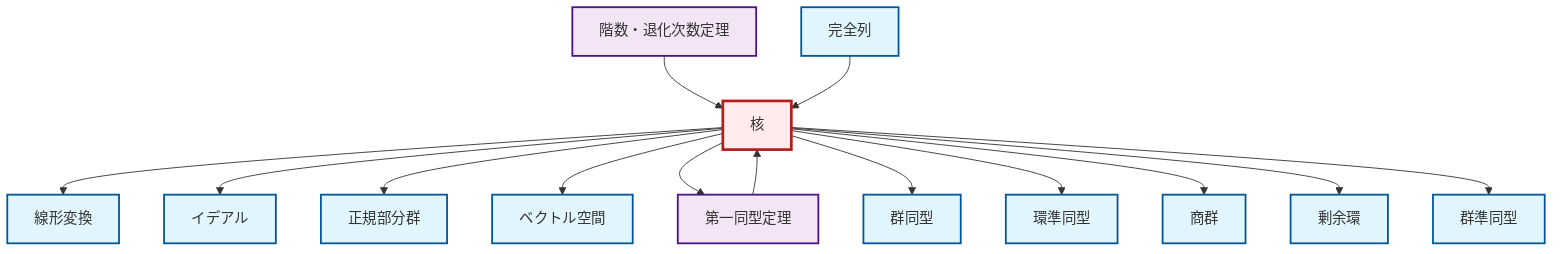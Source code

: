 graph TD
    classDef definition fill:#e1f5fe,stroke:#01579b,stroke-width:2px
    classDef theorem fill:#f3e5f5,stroke:#4a148c,stroke-width:2px
    classDef axiom fill:#fff3e0,stroke:#e65100,stroke-width:2px
    classDef example fill:#e8f5e9,stroke:#1b5e20,stroke-width:2px
    classDef current fill:#ffebee,stroke:#b71c1c,stroke-width:3px
    def-quotient-ring["剰余環"]:::definition
    def-homomorphism["群準同型"]:::definition
    def-exact-sequence["完全列"]:::definition
    def-quotient-group["商群"]:::definition
    def-linear-transformation["線形変換"]:::definition
    def-vector-space["ベクトル空間"]:::definition
    thm-rank-nullity["階数・退化次数定理"]:::theorem
    def-normal-subgroup["正規部分群"]:::definition
    def-ring-homomorphism["環準同型"]:::definition
    def-ideal["イデアル"]:::definition
    thm-first-isomorphism["第一同型定理"]:::theorem
    def-kernel["核"]:::definition
    def-isomorphism["群同型"]:::definition
    def-kernel --> def-linear-transformation
    def-kernel --> def-ideal
    def-kernel --> def-normal-subgroup
    def-kernel --> def-vector-space
    def-kernel --> thm-first-isomorphism
    thm-rank-nullity --> def-kernel
    def-kernel --> def-isomorphism
    thm-first-isomorphism --> def-kernel
    def-exact-sequence --> def-kernel
    def-kernel --> def-ring-homomorphism
    def-kernel --> def-quotient-group
    def-kernel --> def-quotient-ring
    def-kernel --> def-homomorphism
    class def-kernel current